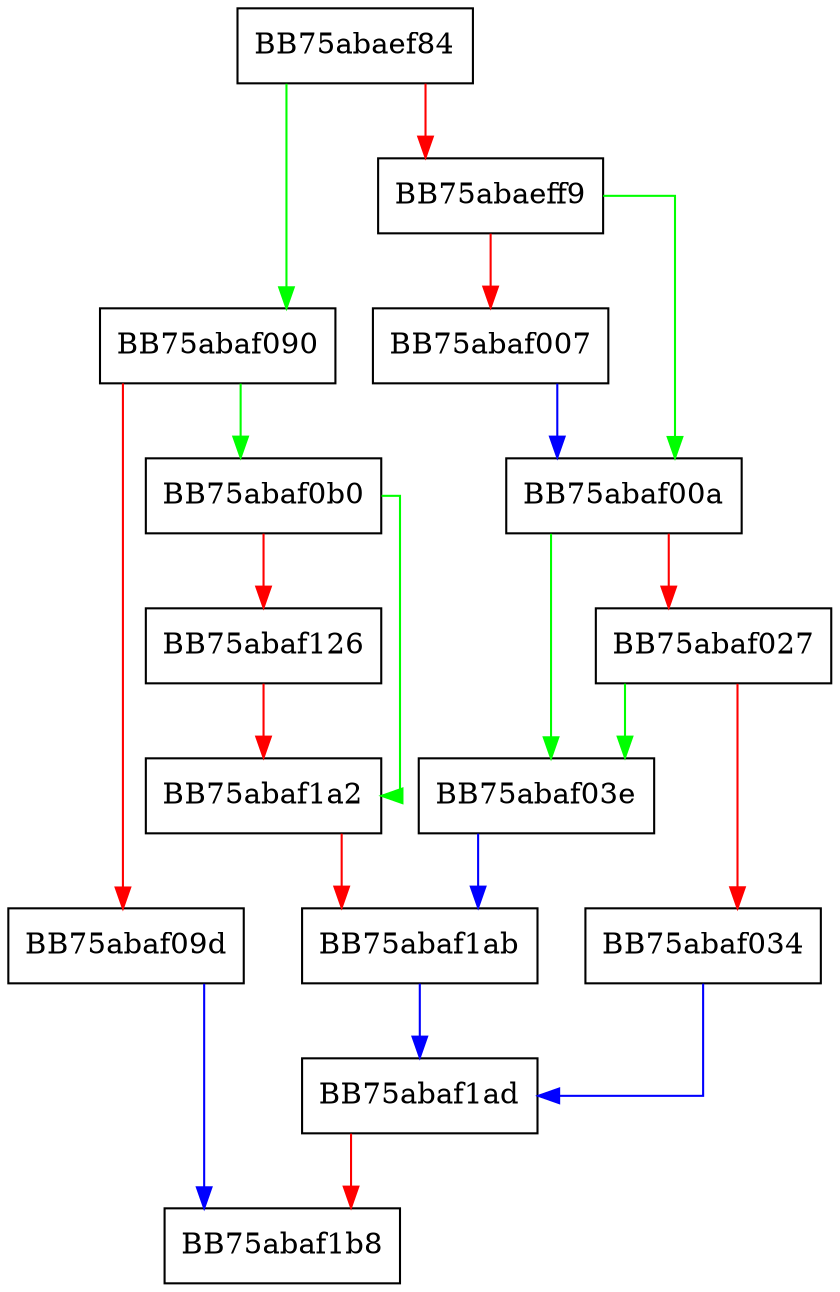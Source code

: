 digraph AddAttribute {
  node [shape="box"];
  graph [splines=ortho];
  BB75abaef84 -> BB75abaf090 [color="green"];
  BB75abaef84 -> BB75abaeff9 [color="red"];
  BB75abaeff9 -> BB75abaf00a [color="green"];
  BB75abaeff9 -> BB75abaf007 [color="red"];
  BB75abaf007 -> BB75abaf00a [color="blue"];
  BB75abaf00a -> BB75abaf03e [color="green"];
  BB75abaf00a -> BB75abaf027 [color="red"];
  BB75abaf027 -> BB75abaf03e [color="green"];
  BB75abaf027 -> BB75abaf034 [color="red"];
  BB75abaf034 -> BB75abaf1ad [color="blue"];
  BB75abaf03e -> BB75abaf1ab [color="blue"];
  BB75abaf090 -> BB75abaf0b0 [color="green"];
  BB75abaf090 -> BB75abaf09d [color="red"];
  BB75abaf09d -> BB75abaf1b8 [color="blue"];
  BB75abaf0b0 -> BB75abaf1a2 [color="green"];
  BB75abaf0b0 -> BB75abaf126 [color="red"];
  BB75abaf126 -> BB75abaf1a2 [color="red"];
  BB75abaf1a2 -> BB75abaf1ab [color="red"];
  BB75abaf1ab -> BB75abaf1ad [color="blue"];
  BB75abaf1ad -> BB75abaf1b8 [color="red"];
}